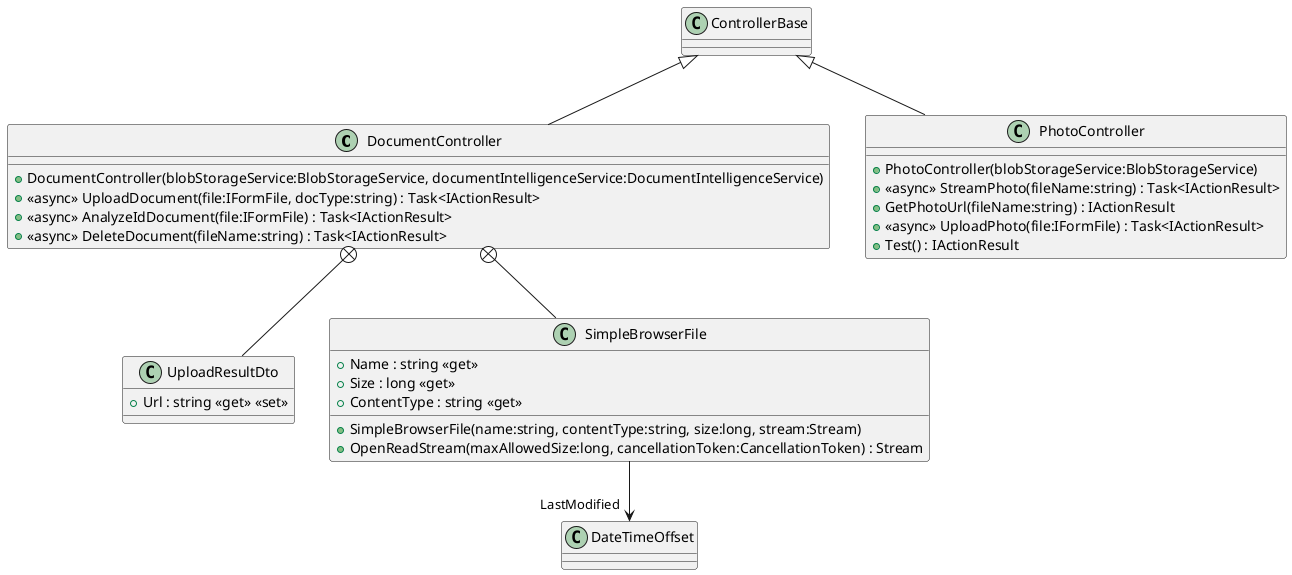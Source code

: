 @startuml
class DocumentController {
    + DocumentController(blobStorageService:BlobStorageService, documentIntelligenceService:DocumentIntelligenceService)
    + <<async>> UploadDocument(file:IFormFile, docType:string) : Task<IActionResult>
    + <<async>> AnalyzeIdDocument(file:IFormFile) : Task<IActionResult>
    + <<async>> DeleteDocument(fileName:string) : Task<IActionResult>
}
class PhotoController {
    + PhotoController(blobStorageService:BlobStorageService)
    + <<async>> StreamPhoto(fileName:string) : Task<IActionResult>
    + GetPhotoUrl(fileName:string) : IActionResult
    + <<async>> UploadPhoto(file:IFormFile) : Task<IActionResult>
    + Test() : IActionResult
}
class UploadResultDto {
    + Url : string <<get>> <<set>>
}
class SimpleBrowserFile {
    + SimpleBrowserFile(name:string, contentType:string, size:long, stream:Stream)
    + Name : string <<get>>
    + Size : long <<get>>
    + ContentType : string <<get>>
    + OpenReadStream(maxAllowedSize:long, cancellationToken:CancellationToken) : Stream
}
ControllerBase <|-- DocumentController
ControllerBase <|-- PhotoController
DocumentController +-- UploadResultDto
DocumentController +-- SimpleBrowserFile
SimpleBrowserFile --> "LastModified" DateTimeOffset
@enduml
